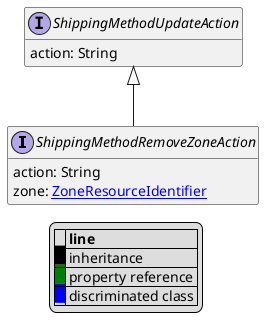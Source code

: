 @startuml

hide empty fields
hide empty methods
legend
|= |= line |
|<back:black>   </back>| inheritance |
|<back:green>   </back>| property reference |
|<back:blue>   </back>| discriminated class |
endlegend
interface ShippingMethodRemoveZoneAction [[ShippingMethodRemoveZoneAction.svg]] extends ShippingMethodUpdateAction {
    action: String
    zone: [[ZoneResourceIdentifier.svg ZoneResourceIdentifier]]
}
interface ShippingMethodUpdateAction [[ShippingMethodUpdateAction.svg]]  {
    action: String
}





@enduml
